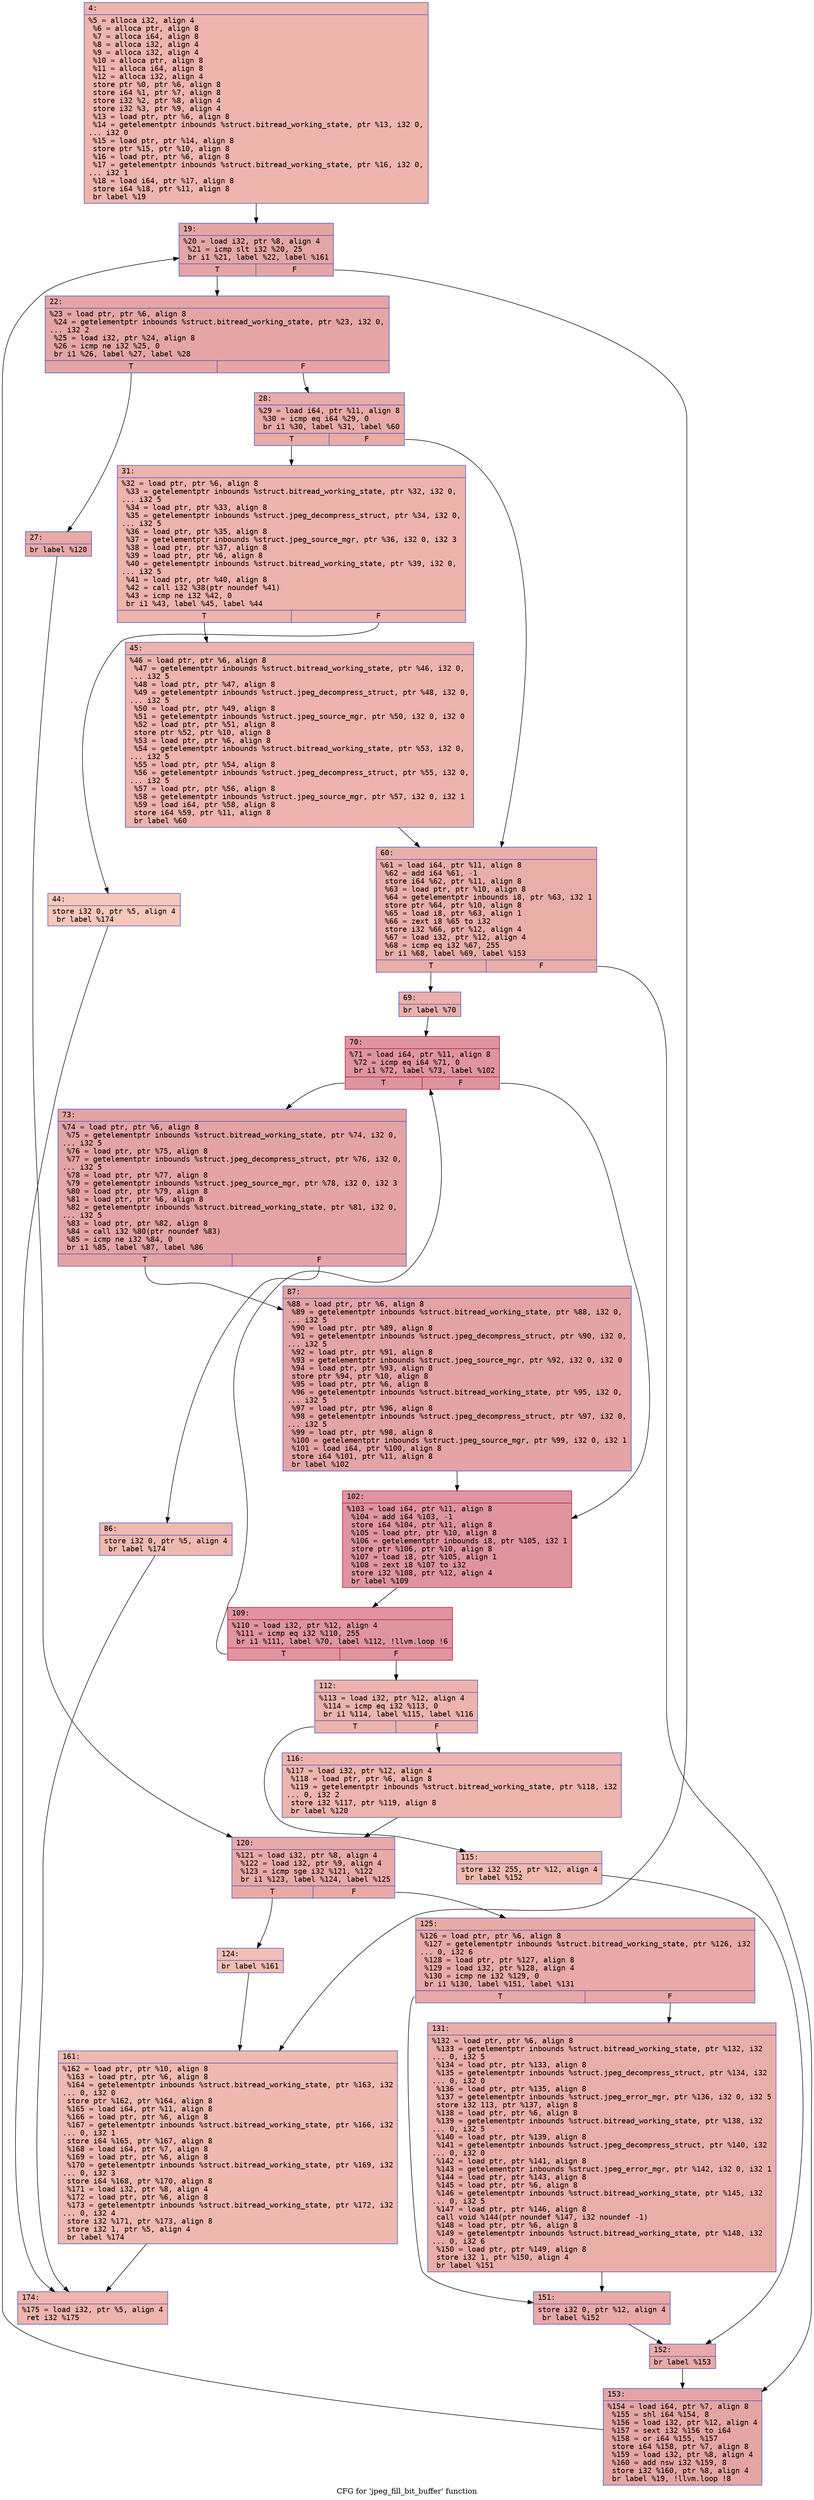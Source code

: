 digraph "CFG for 'jpeg_fill_bit_buffer' function" {
	label="CFG for 'jpeg_fill_bit_buffer' function";

	Node0x600000e1ab20 [shape=record,color="#3d50c3ff", style=filled, fillcolor="#d8564670" fontname="Courier",label="{4:\l|  %5 = alloca i32, align 4\l  %6 = alloca ptr, align 8\l  %7 = alloca i64, align 8\l  %8 = alloca i32, align 4\l  %9 = alloca i32, align 4\l  %10 = alloca ptr, align 8\l  %11 = alloca i64, align 8\l  %12 = alloca i32, align 4\l  store ptr %0, ptr %6, align 8\l  store i64 %1, ptr %7, align 8\l  store i32 %2, ptr %8, align 4\l  store i32 %3, ptr %9, align 4\l  %13 = load ptr, ptr %6, align 8\l  %14 = getelementptr inbounds %struct.bitread_working_state, ptr %13, i32 0,\l... i32 0\l  %15 = load ptr, ptr %14, align 8\l  store ptr %15, ptr %10, align 8\l  %16 = load ptr, ptr %6, align 8\l  %17 = getelementptr inbounds %struct.bitread_working_state, ptr %16, i32 0,\l... i32 1\l  %18 = load i64, ptr %17, align 8\l  store i64 %18, ptr %11, align 8\l  br label %19\l}"];
	Node0x600000e1ab20 -> Node0x600000e1ab70[tooltip="4 -> 19\nProbability 100.00%" ];
	Node0x600000e1ab70 [shape=record,color="#3d50c3ff", style=filled, fillcolor="#c5333470" fontname="Courier",label="{19:\l|  %20 = load i32, ptr %8, align 4\l  %21 = icmp slt i32 %20, 25\l  br i1 %21, label %22, label %161\l|{<s0>T|<s1>F}}"];
	Node0x600000e1ab70:s0 -> Node0x600000e1abc0[tooltip="19 -> 22\nProbability 96.88%" ];
	Node0x600000e1ab70:s1 -> Node0x600000e1b340[tooltip="19 -> 161\nProbability 3.12%" ];
	Node0x600000e1abc0 [shape=record,color="#3d50c3ff", style=filled, fillcolor="#c5333470" fontname="Courier",label="{22:\l|  %23 = load ptr, ptr %6, align 8\l  %24 = getelementptr inbounds %struct.bitread_working_state, ptr %23, i32 0,\l... i32 2\l  %25 = load i32, ptr %24, align 8\l  %26 = icmp ne i32 %25, 0\l  br i1 %26, label %27, label %28\l|{<s0>T|<s1>F}}"];
	Node0x600000e1abc0:s0 -> Node0x600000e1ac10[tooltip="22 -> 27\nProbability 62.50%" ];
	Node0x600000e1abc0:s1 -> Node0x600000e1ac60[tooltip="22 -> 28\nProbability 37.50%" ];
	Node0x600000e1ac10 [shape=record,color="#3d50c3ff", style=filled, fillcolor="#ca3b3770" fontname="Courier",label="{27:\l|  br label %120\l}"];
	Node0x600000e1ac10 -> Node0x600000e1b110[tooltip="27 -> 120\nProbability 100.00%" ];
	Node0x600000e1ac60 [shape=record,color="#3d50c3ff", style=filled, fillcolor="#cc403a70" fontname="Courier",label="{28:\l|  %29 = load i64, ptr %11, align 8\l  %30 = icmp eq i64 %29, 0\l  br i1 %30, label %31, label %60\l|{<s0>T|<s1>F}}"];
	Node0x600000e1ac60:s0 -> Node0x600000e1acb0[tooltip="28 -> 31\nProbability 37.50%" ];
	Node0x600000e1ac60:s1 -> Node0x600000e1ada0[tooltip="28 -> 60\nProbability 62.50%" ];
	Node0x600000e1acb0 [shape=record,color="#3d50c3ff", style=filled, fillcolor="#d6524470" fontname="Courier",label="{31:\l|  %32 = load ptr, ptr %6, align 8\l  %33 = getelementptr inbounds %struct.bitread_working_state, ptr %32, i32 0,\l... i32 5\l  %34 = load ptr, ptr %33, align 8\l  %35 = getelementptr inbounds %struct.jpeg_decompress_struct, ptr %34, i32 0,\l... i32 5\l  %36 = load ptr, ptr %35, align 8\l  %37 = getelementptr inbounds %struct.jpeg_source_mgr, ptr %36, i32 0, i32 3\l  %38 = load ptr, ptr %37, align 8\l  %39 = load ptr, ptr %6, align 8\l  %40 = getelementptr inbounds %struct.bitread_working_state, ptr %39, i32 0,\l... i32 5\l  %41 = load ptr, ptr %40, align 8\l  %42 = call i32 %38(ptr noundef %41)\l  %43 = icmp ne i32 %42, 0\l  br i1 %43, label %45, label %44\l|{<s0>T|<s1>F}}"];
	Node0x600000e1acb0:s0 -> Node0x600000e1ad50[tooltip="31 -> 45\nProbability 96.88%" ];
	Node0x600000e1acb0:s1 -> Node0x600000e1ad00[tooltip="31 -> 44\nProbability 3.12%" ];
	Node0x600000e1ad00 [shape=record,color="#3d50c3ff", style=filled, fillcolor="#ec7f6370" fontname="Courier",label="{44:\l|  store i32 0, ptr %5, align 4\l  br label %174\l}"];
	Node0x600000e1ad00 -> Node0x600000e1b390[tooltip="44 -> 174\nProbability 100.00%" ];
	Node0x600000e1ad50 [shape=record,color="#3d50c3ff", style=filled, fillcolor="#d6524470" fontname="Courier",label="{45:\l|  %46 = load ptr, ptr %6, align 8\l  %47 = getelementptr inbounds %struct.bitread_working_state, ptr %46, i32 0,\l... i32 5\l  %48 = load ptr, ptr %47, align 8\l  %49 = getelementptr inbounds %struct.jpeg_decompress_struct, ptr %48, i32 0,\l... i32 5\l  %50 = load ptr, ptr %49, align 8\l  %51 = getelementptr inbounds %struct.jpeg_source_mgr, ptr %50, i32 0, i32 0\l  %52 = load ptr, ptr %51, align 8\l  store ptr %52, ptr %10, align 8\l  %53 = load ptr, ptr %6, align 8\l  %54 = getelementptr inbounds %struct.bitread_working_state, ptr %53, i32 0,\l... i32 5\l  %55 = load ptr, ptr %54, align 8\l  %56 = getelementptr inbounds %struct.jpeg_decompress_struct, ptr %55, i32 0,\l... i32 5\l  %57 = load ptr, ptr %56, align 8\l  %58 = getelementptr inbounds %struct.jpeg_source_mgr, ptr %57, i32 0, i32 1\l  %59 = load i64, ptr %58, align 8\l  store i64 %59, ptr %11, align 8\l  br label %60\l}"];
	Node0x600000e1ad50 -> Node0x600000e1ada0[tooltip="45 -> 60\nProbability 100.00%" ];
	Node0x600000e1ada0 [shape=record,color="#3d50c3ff", style=filled, fillcolor="#d0473d70" fontname="Courier",label="{60:\l|  %61 = load i64, ptr %11, align 8\l  %62 = add i64 %61, -1\l  store i64 %62, ptr %11, align 8\l  %63 = load ptr, ptr %10, align 8\l  %64 = getelementptr inbounds i8, ptr %63, i32 1\l  store ptr %64, ptr %10, align 8\l  %65 = load i8, ptr %63, align 1\l  %66 = zext i8 %65 to i32\l  store i32 %66, ptr %12, align 4\l  %67 = load i32, ptr %12, align 4\l  %68 = icmp eq i32 %67, 255\l  br i1 %68, label %69, label %153\l|{<s0>T|<s1>F}}"];
	Node0x600000e1ada0:s0 -> Node0x600000e1adf0[tooltip="60 -> 69\nProbability 50.00%" ];
	Node0x600000e1ada0:s1 -> Node0x600000e1b2f0[tooltip="60 -> 153\nProbability 50.00%" ];
	Node0x600000e1adf0 [shape=record,color="#3d50c3ff", style=filled, fillcolor="#d24b4070" fontname="Courier",label="{69:\l|  br label %70\l}"];
	Node0x600000e1adf0 -> Node0x600000e1ae40[tooltip="69 -> 70\nProbability 100.00%" ];
	Node0x600000e1ae40 [shape=record,color="#b70d28ff", style=filled, fillcolor="#b70d2870" fontname="Courier",label="{70:\l|  %71 = load i64, ptr %11, align 8\l  %72 = icmp eq i64 %71, 0\l  br i1 %72, label %73, label %102\l|{<s0>T|<s1>F}}"];
	Node0x600000e1ae40:s0 -> Node0x600000e1ae90[tooltip="70 -> 73\nProbability 37.50%" ];
	Node0x600000e1ae40:s1 -> Node0x600000e1af80[tooltip="70 -> 102\nProbability 62.50%" ];
	Node0x600000e1ae90 [shape=record,color="#3d50c3ff", style=filled, fillcolor="#c32e3170" fontname="Courier",label="{73:\l|  %74 = load ptr, ptr %6, align 8\l  %75 = getelementptr inbounds %struct.bitread_working_state, ptr %74, i32 0,\l... i32 5\l  %76 = load ptr, ptr %75, align 8\l  %77 = getelementptr inbounds %struct.jpeg_decompress_struct, ptr %76, i32 0,\l... i32 5\l  %78 = load ptr, ptr %77, align 8\l  %79 = getelementptr inbounds %struct.jpeg_source_mgr, ptr %78, i32 0, i32 3\l  %80 = load ptr, ptr %79, align 8\l  %81 = load ptr, ptr %6, align 8\l  %82 = getelementptr inbounds %struct.bitread_working_state, ptr %81, i32 0,\l... i32 5\l  %83 = load ptr, ptr %82, align 8\l  %84 = call i32 %80(ptr noundef %83)\l  %85 = icmp ne i32 %84, 0\l  br i1 %85, label %87, label %86\l|{<s0>T|<s1>F}}"];
	Node0x600000e1ae90:s0 -> Node0x600000e1af30[tooltip="73 -> 87\nProbability 96.88%" ];
	Node0x600000e1ae90:s1 -> Node0x600000e1aee0[tooltip="73 -> 86\nProbability 3.12%" ];
	Node0x600000e1aee0 [shape=record,color="#3d50c3ff", style=filled, fillcolor="#de614d70" fontname="Courier",label="{86:\l|  store i32 0, ptr %5, align 4\l  br label %174\l}"];
	Node0x600000e1aee0 -> Node0x600000e1b390[tooltip="86 -> 174\nProbability 100.00%" ];
	Node0x600000e1af30 [shape=record,color="#3d50c3ff", style=filled, fillcolor="#c32e3170" fontname="Courier",label="{87:\l|  %88 = load ptr, ptr %6, align 8\l  %89 = getelementptr inbounds %struct.bitread_working_state, ptr %88, i32 0,\l... i32 5\l  %90 = load ptr, ptr %89, align 8\l  %91 = getelementptr inbounds %struct.jpeg_decompress_struct, ptr %90, i32 0,\l... i32 5\l  %92 = load ptr, ptr %91, align 8\l  %93 = getelementptr inbounds %struct.jpeg_source_mgr, ptr %92, i32 0, i32 0\l  %94 = load ptr, ptr %93, align 8\l  store ptr %94, ptr %10, align 8\l  %95 = load ptr, ptr %6, align 8\l  %96 = getelementptr inbounds %struct.bitread_working_state, ptr %95, i32 0,\l... i32 5\l  %97 = load ptr, ptr %96, align 8\l  %98 = getelementptr inbounds %struct.jpeg_decompress_struct, ptr %97, i32 0,\l... i32 5\l  %99 = load ptr, ptr %98, align 8\l  %100 = getelementptr inbounds %struct.jpeg_source_mgr, ptr %99, i32 0, i32 1\l  %101 = load i64, ptr %100, align 8\l  store i64 %101, ptr %11, align 8\l  br label %102\l}"];
	Node0x600000e1af30 -> Node0x600000e1af80[tooltip="87 -> 102\nProbability 100.00%" ];
	Node0x600000e1af80 [shape=record,color="#b70d28ff", style=filled, fillcolor="#b70d2870" fontname="Courier",label="{102:\l|  %103 = load i64, ptr %11, align 8\l  %104 = add i64 %103, -1\l  store i64 %104, ptr %11, align 8\l  %105 = load ptr, ptr %10, align 8\l  %106 = getelementptr inbounds i8, ptr %105, i32 1\l  store ptr %106, ptr %10, align 8\l  %107 = load i8, ptr %105, align 1\l  %108 = zext i8 %107 to i32\l  store i32 %108, ptr %12, align 4\l  br label %109\l}"];
	Node0x600000e1af80 -> Node0x600000e1afd0[tooltip="102 -> 109\nProbability 100.00%" ];
	Node0x600000e1afd0 [shape=record,color="#b70d28ff", style=filled, fillcolor="#b70d2870" fontname="Courier",label="{109:\l|  %110 = load i32, ptr %12, align 4\l  %111 = icmp eq i32 %110, 255\l  br i1 %111, label %70, label %112, !llvm.loop !6\l|{<s0>T|<s1>F}}"];
	Node0x600000e1afd0:s0 -> Node0x600000e1ae40[tooltip="109 -> 70\nProbability 96.88%" ];
	Node0x600000e1afd0:s1 -> Node0x600000e1b020[tooltip="109 -> 112\nProbability 3.12%" ];
	Node0x600000e1b020 [shape=record,color="#3d50c3ff", style=filled, fillcolor="#d6524470" fontname="Courier",label="{112:\l|  %113 = load i32, ptr %12, align 4\l  %114 = icmp eq i32 %113, 0\l  br i1 %114, label %115, label %116\l|{<s0>T|<s1>F}}"];
	Node0x600000e1b020:s0 -> Node0x600000e1b070[tooltip="112 -> 115\nProbability 37.50%" ];
	Node0x600000e1b020:s1 -> Node0x600000e1b0c0[tooltip="112 -> 116\nProbability 62.50%" ];
	Node0x600000e1b070 [shape=record,color="#3d50c3ff", style=filled, fillcolor="#de614d70" fontname="Courier",label="{115:\l|  store i32 255, ptr %12, align 4\l  br label %152\l}"];
	Node0x600000e1b070 -> Node0x600000e1b2a0[tooltip="115 -> 152\nProbability 100.00%" ];
	Node0x600000e1b0c0 [shape=record,color="#3d50c3ff", style=filled, fillcolor="#d8564670" fontname="Courier",label="{116:\l|  %117 = load i32, ptr %12, align 4\l  %118 = load ptr, ptr %6, align 8\l  %119 = getelementptr inbounds %struct.bitread_working_state, ptr %118, i32\l... 0, i32 2\l  store i32 %117, ptr %119, align 8\l  br label %120\l}"];
	Node0x600000e1b0c0 -> Node0x600000e1b110[tooltip="116 -> 120\nProbability 100.00%" ];
	Node0x600000e1b110 [shape=record,color="#3d50c3ff", style=filled, fillcolor="#ca3b3770" fontname="Courier",label="{120:\l|  %121 = load i32, ptr %8, align 4\l  %122 = load i32, ptr %9, align 4\l  %123 = icmp sge i32 %121, %122\l  br i1 %123, label %124, label %125\l|{<s0>T|<s1>F}}"];
	Node0x600000e1b110:s0 -> Node0x600000e1b160[tooltip="120 -> 124\nProbability 3.12%" ];
	Node0x600000e1b110:s1 -> Node0x600000e1b1b0[tooltip="120 -> 125\nProbability 96.88%" ];
	Node0x600000e1b160 [shape=record,color="#3d50c3ff", style=filled, fillcolor="#e36c5570" fontname="Courier",label="{124:\l|  br label %161\l}"];
	Node0x600000e1b160 -> Node0x600000e1b340[tooltip="124 -> 161\nProbability 100.00%" ];
	Node0x600000e1b1b0 [shape=record,color="#3d50c3ff", style=filled, fillcolor="#ca3b3770" fontname="Courier",label="{125:\l|  %126 = load ptr, ptr %6, align 8\l  %127 = getelementptr inbounds %struct.bitread_working_state, ptr %126, i32\l... 0, i32 6\l  %128 = load ptr, ptr %127, align 8\l  %129 = load i32, ptr %128, align 4\l  %130 = icmp ne i32 %129, 0\l  br i1 %130, label %151, label %131\l|{<s0>T|<s1>F}}"];
	Node0x600000e1b1b0:s0 -> Node0x600000e1b250[tooltip="125 -> 151\nProbability 62.50%" ];
	Node0x600000e1b1b0:s1 -> Node0x600000e1b200[tooltip="125 -> 131\nProbability 37.50%" ];
	Node0x600000e1b200 [shape=record,color="#3d50c3ff", style=filled, fillcolor="#d0473d70" fontname="Courier",label="{131:\l|  %132 = load ptr, ptr %6, align 8\l  %133 = getelementptr inbounds %struct.bitread_working_state, ptr %132, i32\l... 0, i32 5\l  %134 = load ptr, ptr %133, align 8\l  %135 = getelementptr inbounds %struct.jpeg_decompress_struct, ptr %134, i32\l... 0, i32 0\l  %136 = load ptr, ptr %135, align 8\l  %137 = getelementptr inbounds %struct.jpeg_error_mgr, ptr %136, i32 0, i32 5\l  store i32 113, ptr %137, align 8\l  %138 = load ptr, ptr %6, align 8\l  %139 = getelementptr inbounds %struct.bitread_working_state, ptr %138, i32\l... 0, i32 5\l  %140 = load ptr, ptr %139, align 8\l  %141 = getelementptr inbounds %struct.jpeg_decompress_struct, ptr %140, i32\l... 0, i32 0\l  %142 = load ptr, ptr %141, align 8\l  %143 = getelementptr inbounds %struct.jpeg_error_mgr, ptr %142, i32 0, i32 1\l  %144 = load ptr, ptr %143, align 8\l  %145 = load ptr, ptr %6, align 8\l  %146 = getelementptr inbounds %struct.bitread_working_state, ptr %145, i32\l... 0, i32 5\l  %147 = load ptr, ptr %146, align 8\l  call void %144(ptr noundef %147, i32 noundef -1)\l  %148 = load ptr, ptr %6, align 8\l  %149 = getelementptr inbounds %struct.bitread_working_state, ptr %148, i32\l... 0, i32 6\l  %150 = load ptr, ptr %149, align 8\l  store i32 1, ptr %150, align 4\l  br label %151\l}"];
	Node0x600000e1b200 -> Node0x600000e1b250[tooltip="131 -> 151\nProbability 100.00%" ];
	Node0x600000e1b250 [shape=record,color="#3d50c3ff", style=filled, fillcolor="#ca3b3770" fontname="Courier",label="{151:\l|  store i32 0, ptr %12, align 4\l  br label %152\l}"];
	Node0x600000e1b250 -> Node0x600000e1b2a0[tooltip="151 -> 152\nProbability 100.00%" ];
	Node0x600000e1b2a0 [shape=record,color="#3d50c3ff", style=filled, fillcolor="#ca3b3770" fontname="Courier",label="{152:\l|  br label %153\l}"];
	Node0x600000e1b2a0 -> Node0x600000e1b2f0[tooltip="152 -> 153\nProbability 100.00%" ];
	Node0x600000e1b2f0 [shape=record,color="#3d50c3ff", style=filled, fillcolor="#c5333470" fontname="Courier",label="{153:\l|  %154 = load i64, ptr %7, align 8\l  %155 = shl i64 %154, 8\l  %156 = load i32, ptr %12, align 4\l  %157 = sext i32 %156 to i64\l  %158 = or i64 %155, %157\l  store i64 %158, ptr %7, align 8\l  %159 = load i32, ptr %8, align 4\l  %160 = add nsw i32 %159, 8\l  store i32 %160, ptr %8, align 4\l  br label %19, !llvm.loop !8\l}"];
	Node0x600000e1b2f0 -> Node0x600000e1ab70[tooltip="153 -> 19\nProbability 100.00%" ];
	Node0x600000e1b340 [shape=record,color="#3d50c3ff", style=filled, fillcolor="#de614d70" fontname="Courier",label="{161:\l|  %162 = load ptr, ptr %10, align 8\l  %163 = load ptr, ptr %6, align 8\l  %164 = getelementptr inbounds %struct.bitread_working_state, ptr %163, i32\l... 0, i32 0\l  store ptr %162, ptr %164, align 8\l  %165 = load i64, ptr %11, align 8\l  %166 = load ptr, ptr %6, align 8\l  %167 = getelementptr inbounds %struct.bitread_working_state, ptr %166, i32\l... 0, i32 1\l  store i64 %165, ptr %167, align 8\l  %168 = load i64, ptr %7, align 8\l  %169 = load ptr, ptr %6, align 8\l  %170 = getelementptr inbounds %struct.bitread_working_state, ptr %169, i32\l... 0, i32 3\l  store i64 %168, ptr %170, align 8\l  %171 = load i32, ptr %8, align 4\l  %172 = load ptr, ptr %6, align 8\l  %173 = getelementptr inbounds %struct.bitread_working_state, ptr %172, i32\l... 0, i32 4\l  store i32 %171, ptr %173, align 8\l  store i32 1, ptr %5, align 4\l  br label %174\l}"];
	Node0x600000e1b340 -> Node0x600000e1b390[tooltip="161 -> 174\nProbability 100.00%" ];
	Node0x600000e1b390 [shape=record,color="#3d50c3ff", style=filled, fillcolor="#d8564670" fontname="Courier",label="{174:\l|  %175 = load i32, ptr %5, align 4\l  ret i32 %175\l}"];
}
